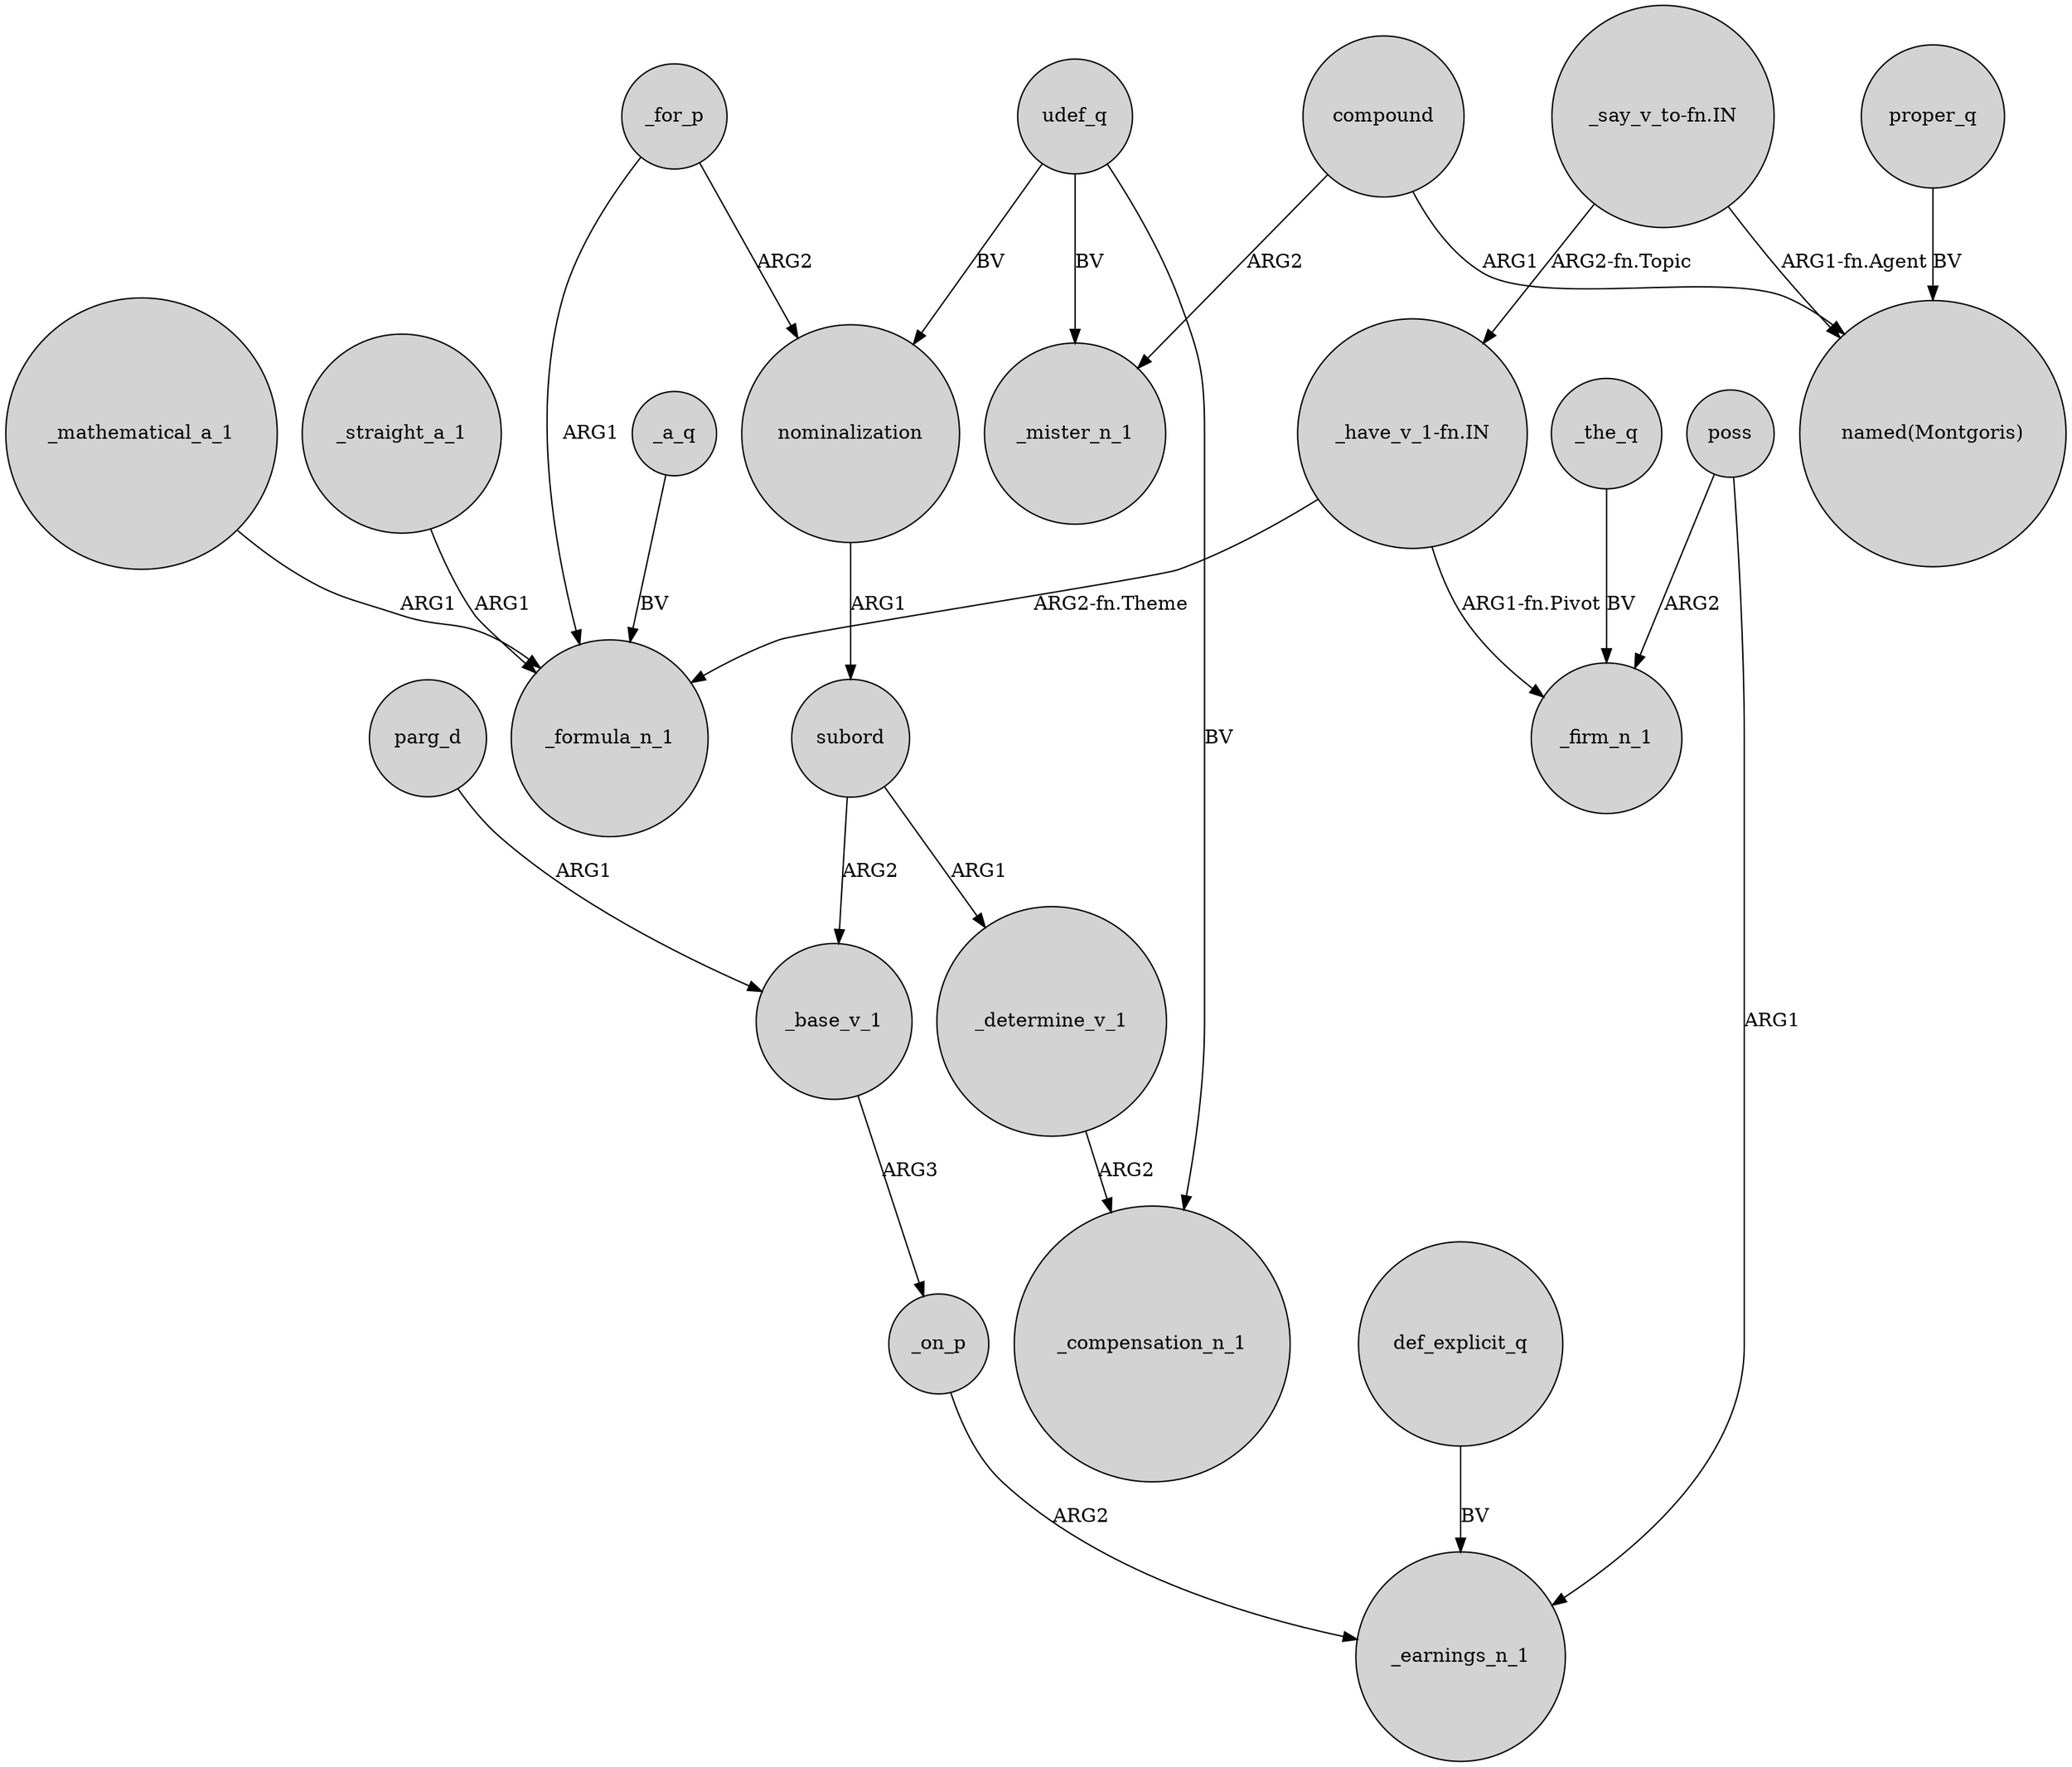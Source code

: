 digraph {
	node [shape=circle style=filled]
	_a_q -> _formula_n_1 [label=BV]
	subord -> _base_v_1 [label=ARG2]
	udef_q -> _compensation_n_1 [label=BV]
	_base_v_1 -> _on_p [label=ARG3]
	_determine_v_1 -> _compensation_n_1 [label=ARG2]
	compound -> _mister_n_1 [label=ARG2]
	_for_p -> nominalization [label=ARG2]
	udef_q -> _mister_n_1 [label=BV]
	"_have_v_1-fn.IN" -> _firm_n_1 [label="ARG1-fn.Pivot"]
	subord -> _determine_v_1 [label=ARG1]
	compound -> "named(Montgoris)" [label=ARG1]
	_mathematical_a_1 -> _formula_n_1 [label=ARG1]
	proper_q -> "named(Montgoris)" [label=BV]
	_on_p -> _earnings_n_1 [label=ARG2]
	nominalization -> subord [label=ARG1]
	"_say_v_to-fn.IN" -> "named(Montgoris)" [label="ARG1-fn.Agent"]
	poss -> _firm_n_1 [label=ARG2]
	udef_q -> nominalization [label=BV]
	_the_q -> _firm_n_1 [label=BV]
	poss -> _earnings_n_1 [label=ARG1]
	_straight_a_1 -> _formula_n_1 [label=ARG1]
	"_say_v_to-fn.IN" -> "_have_v_1-fn.IN" [label="ARG2-fn.Topic"]
	parg_d -> _base_v_1 [label=ARG1]
	"_have_v_1-fn.IN" -> _formula_n_1 [label="ARG2-fn.Theme"]
	def_explicit_q -> _earnings_n_1 [label=BV]
	_for_p -> _formula_n_1 [label=ARG1]
}
